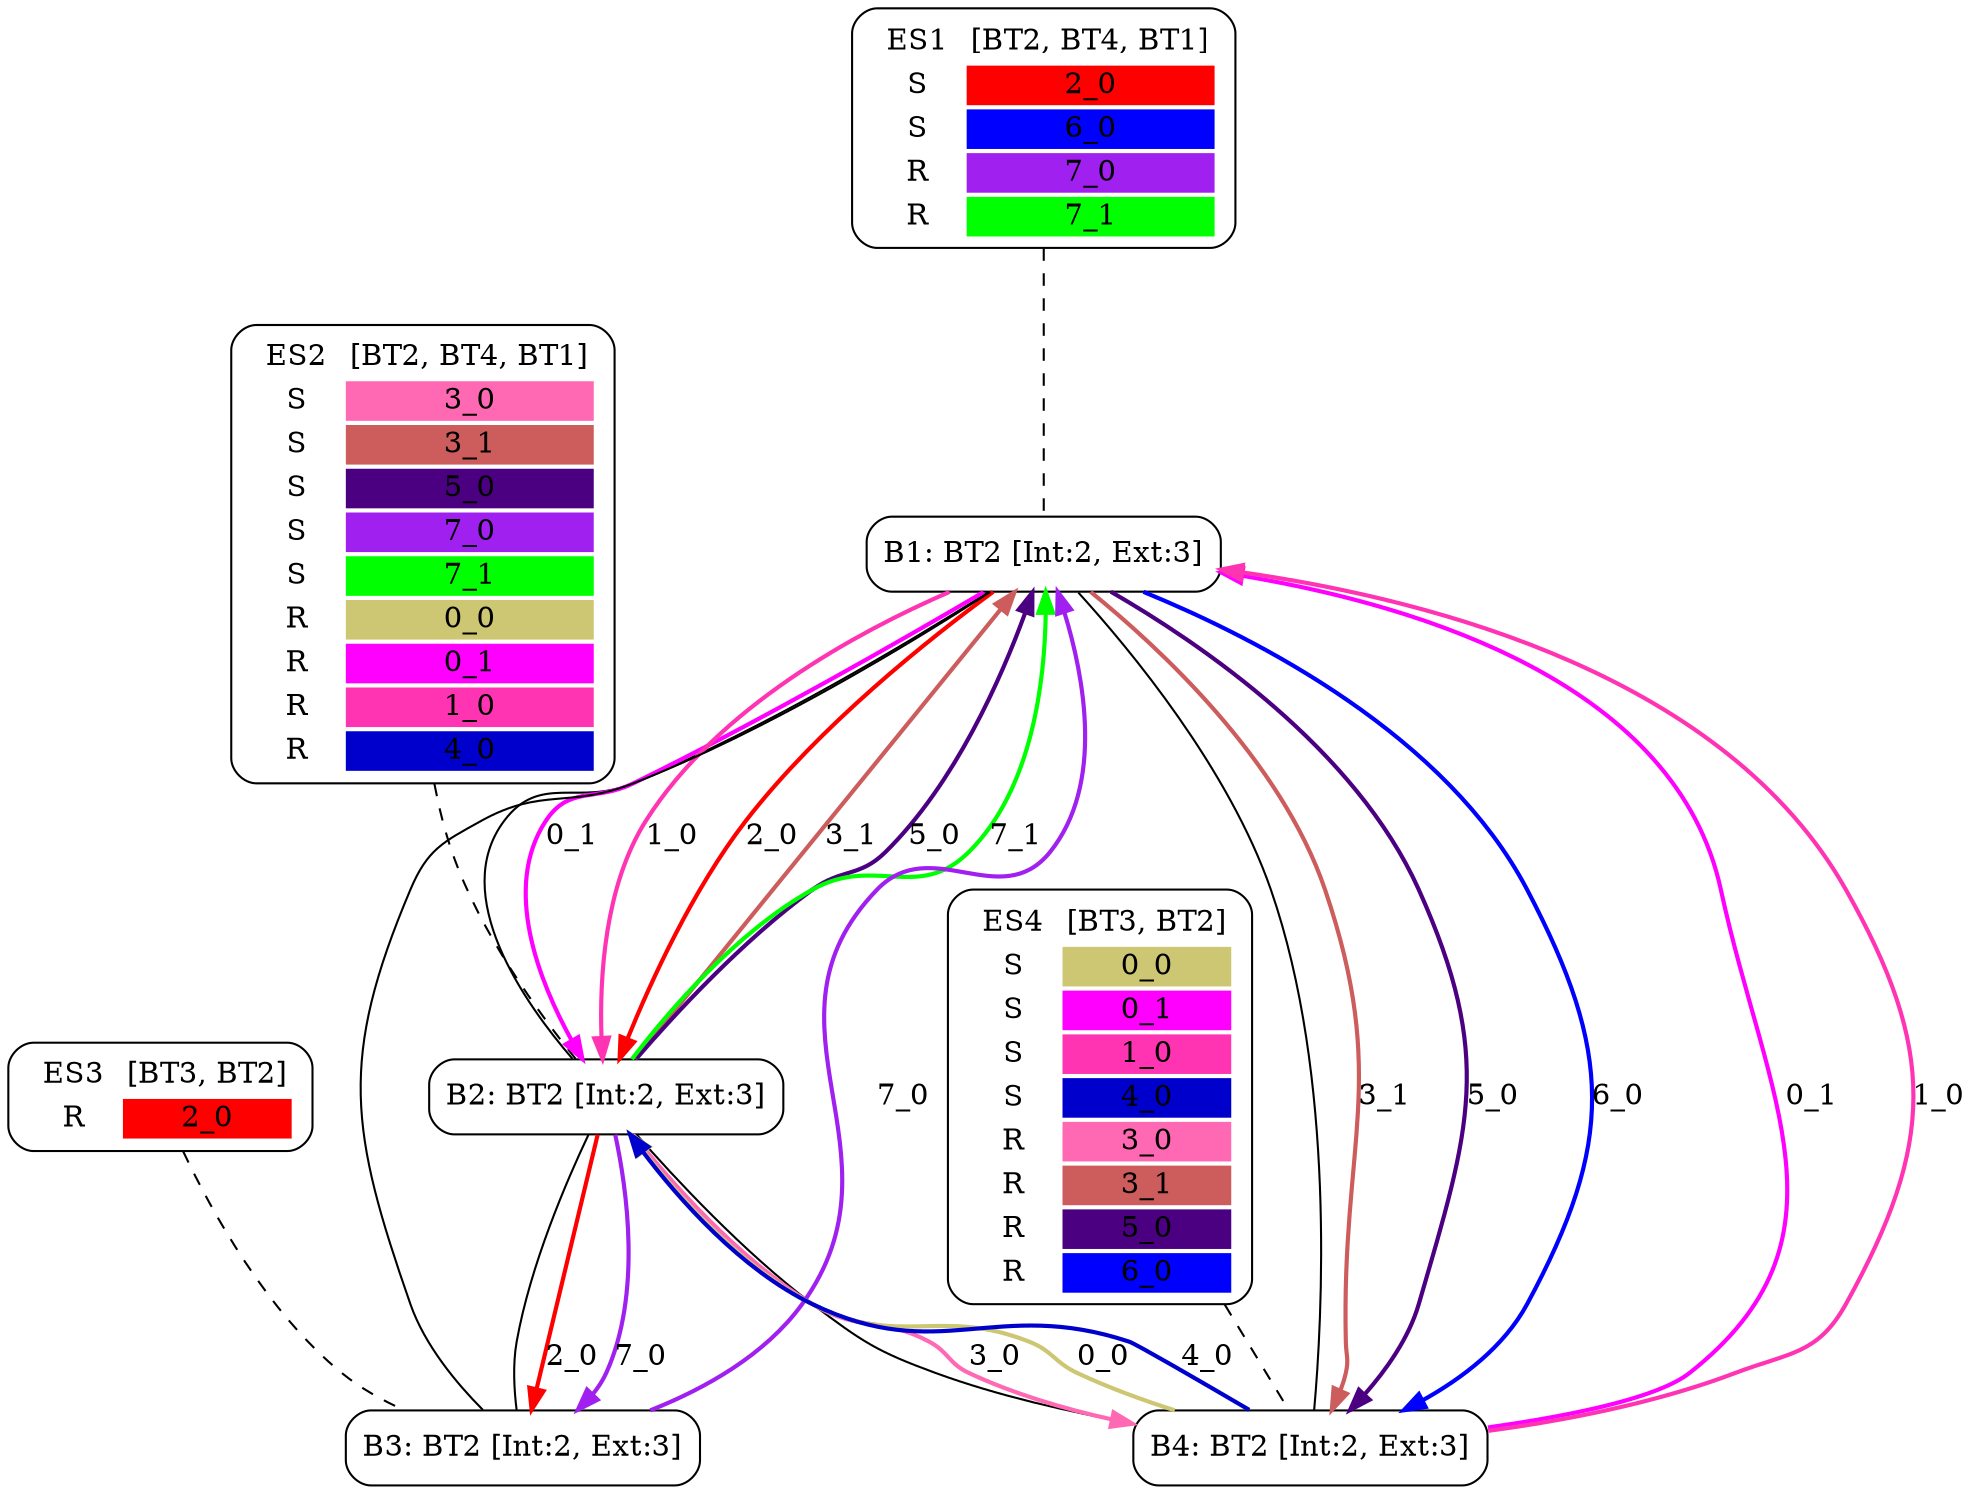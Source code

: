 digraph network {
  ES1 [ label=<<TABLE  BORDER="0"><TR> <TD ALIGN="CENTER" BORDER="0"> ES1 </TD> <TD>[BT2, BT4, BT1]</TD> </TR><TR><TD>S</TD><TD BGCOLOR="red">2_0</TD></TR>
<TR><TD>S</TD><TD BGCOLOR="blue">6_0</TD></TR>
<TR><TD>R</TD><TD BGCOLOR="purple">7_0</TD></TR>
<TR><TD>R</TD><TD BGCOLOR="green">7_1</TD></TR>
</TABLE>> shape="box" style="rounded" ];
  ES2 [ label=<<TABLE  BORDER="0"><TR> <TD ALIGN="CENTER" BORDER="0"> ES2 </TD> <TD>[BT2, BT4, BT1]</TD> </TR><TR><TD>S</TD><TD BGCOLOR="hotpink">3_0</TD></TR>
<TR><TD>S</TD><TD BGCOLOR="indianred">3_1</TD></TR>
<TR><TD>S</TD><TD BGCOLOR="indigo">5_0</TD></TR>
<TR><TD>S</TD><TD BGCOLOR="purple">7_0</TD></TR>
<TR><TD>S</TD><TD BGCOLOR="green">7_1</TD></TR>
<TR><TD>R</TD><TD BGCOLOR="khaki3">0_0</TD></TR>
<TR><TD>R</TD><TD BGCOLOR="magenta1">0_1</TD></TR>
<TR><TD>R</TD><TD BGCOLOR="maroon1">1_0</TD></TR>
<TR><TD>R</TD><TD BGCOLOR="mediumblue">4_0</TD></TR>
</TABLE>> shape="box" style="rounded" ];
  ES3 [ label=<<TABLE  BORDER="0"><TR> <TD ALIGN="CENTER" BORDER="0"> ES3 </TD> <TD>[BT3, BT2]</TD> </TR><TR><TD>R</TD><TD BGCOLOR="red">2_0</TD></TR>
</TABLE>> shape="box" style="rounded" ];
  ES4 [ label=<<TABLE  BORDER="0"><TR> <TD ALIGN="CENTER" BORDER="0"> ES4 </TD> <TD>[BT3, BT2]</TD> </TR><TR><TD>S</TD><TD BGCOLOR="khaki3">0_0</TD></TR>
<TR><TD>S</TD><TD BGCOLOR="magenta1">0_1</TD></TR>
<TR><TD>S</TD><TD BGCOLOR="maroon1">1_0</TD></TR>
<TR><TD>S</TD><TD BGCOLOR="mediumblue">4_0</TD></TR>
<TR><TD>R</TD><TD BGCOLOR="hotpink">3_0</TD></TR>
<TR><TD>R</TD><TD BGCOLOR="indianred">3_1</TD></TR>
<TR><TD>R</TD><TD BGCOLOR="indigo">5_0</TD></TR>
<TR><TD>R</TD><TD BGCOLOR="blue">6_0</TD></TR>
</TABLE>> shape="box" style="rounded" ];
  B1 [ label="B1: BT2 [Int:2, Ext:3]" shape="box" style="rounded" ];
  B2 [ label="B2: BT2 [Int:2, Ext:3]" shape="box" style="rounded" ];
  B3 [ label="B3: BT2 [Int:2, Ext:3]" shape="box" style="rounded" ];
  B4 [ label="B4: BT2 [Int:2, Ext:3]" shape="box" style="rounded" ];
  ES1 -> B1 [ style="dashed" arrowhead="none" ];
  ES2 -> B2 [ style="dashed" arrowhead="none" ];
  ES3 -> B3 [ style="dashed" arrowhead="none" ];
  ES4 -> B4 [ style="dashed" arrowhead="none" ];
  B1 -> B2 [ arrowhead="none" ];
  B1 -> B3 [ arrowhead="none" ];
  B1 -> B4 [ arrowhead="none" ];
  B2 -> B3 [ arrowhead="none" ];
  B2 -> B4 [ arrowhead="none" ];
  B4 -> B2 [ label="0_0" color="khaki3" style="bold" ];
  B4 -> B1 [ label="0_1" color="magenta1" style="bold" ];
  B1 -> B2 [ label="0_1" color="magenta1" style="bold" ];
  B4 -> B1 [ label="1_0" color="maroon1" style="bold" ];
  B1 -> B2 [ label="1_0" color="maroon1" style="bold" ];
  B1 -> B2 [ label="2_0" color="red" style="bold" ];
  B2 -> B3 [ label="2_0" color="red" style="bold" ];
  B2 -> B4 [ label="3_0" color="hotpink" style="bold" ];
  B2 -> B1 [ label="3_1" color="indianred" style="bold" ];
  B1 -> B4 [ label="3_1" color="indianred" style="bold" ];
  B4 -> B2 [ label="4_0" color="mediumblue" style="bold" ];
  B2 -> B1 [ label="5_0" color="indigo" style="bold" ];
  B1 -> B4 [ label="5_0" color="indigo" style="bold" ];
  B1 -> B4 [ label="6_0" color="blue" style="bold" ];
  B2 -> B3 [ label="7_0" color="purple" style="bold" ];
  B3 -> B1 [ label="7_0" color="purple" style="bold" ];
  B2 -> B1 [ label="7_1" color="green" style="bold" ];
}
